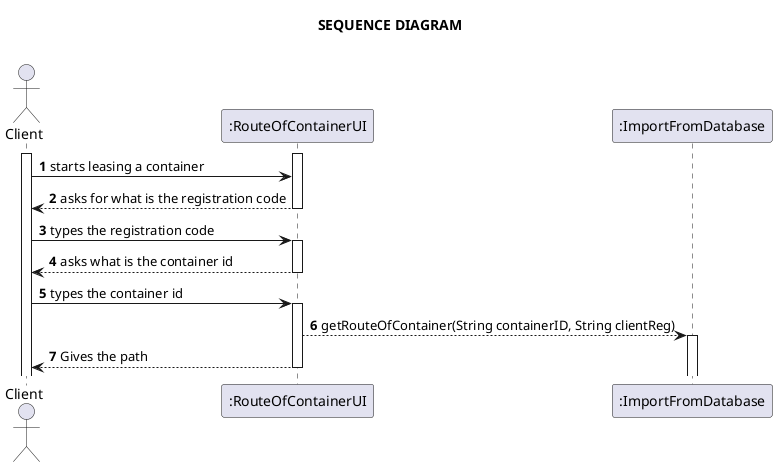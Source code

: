 @startuml
'https://plantuml.com/sequence-diagram

title <b> SEQUENCE DIAGRAM\n
autonumber
'hide footbox
actor "Client" as Client

participant ":RouteOfContainerUI" as UI
participant ":ImportFromDatabase" as Import

activate Client
activate UI

Client -> UI : starts leasing a container
UI --> Client : asks for what is the registration code
deactivate UI
Client -> UI : types the registration code
activate UI
UI --> Client : asks what is the container id
deactivate UI
Client -> UI : types the container id
activate UI
UI --> Import : getRouteOfContainer(String containerID, String clientReg)
activate Import
UI --> Client : Gives the path
deactivate UI


@enduml